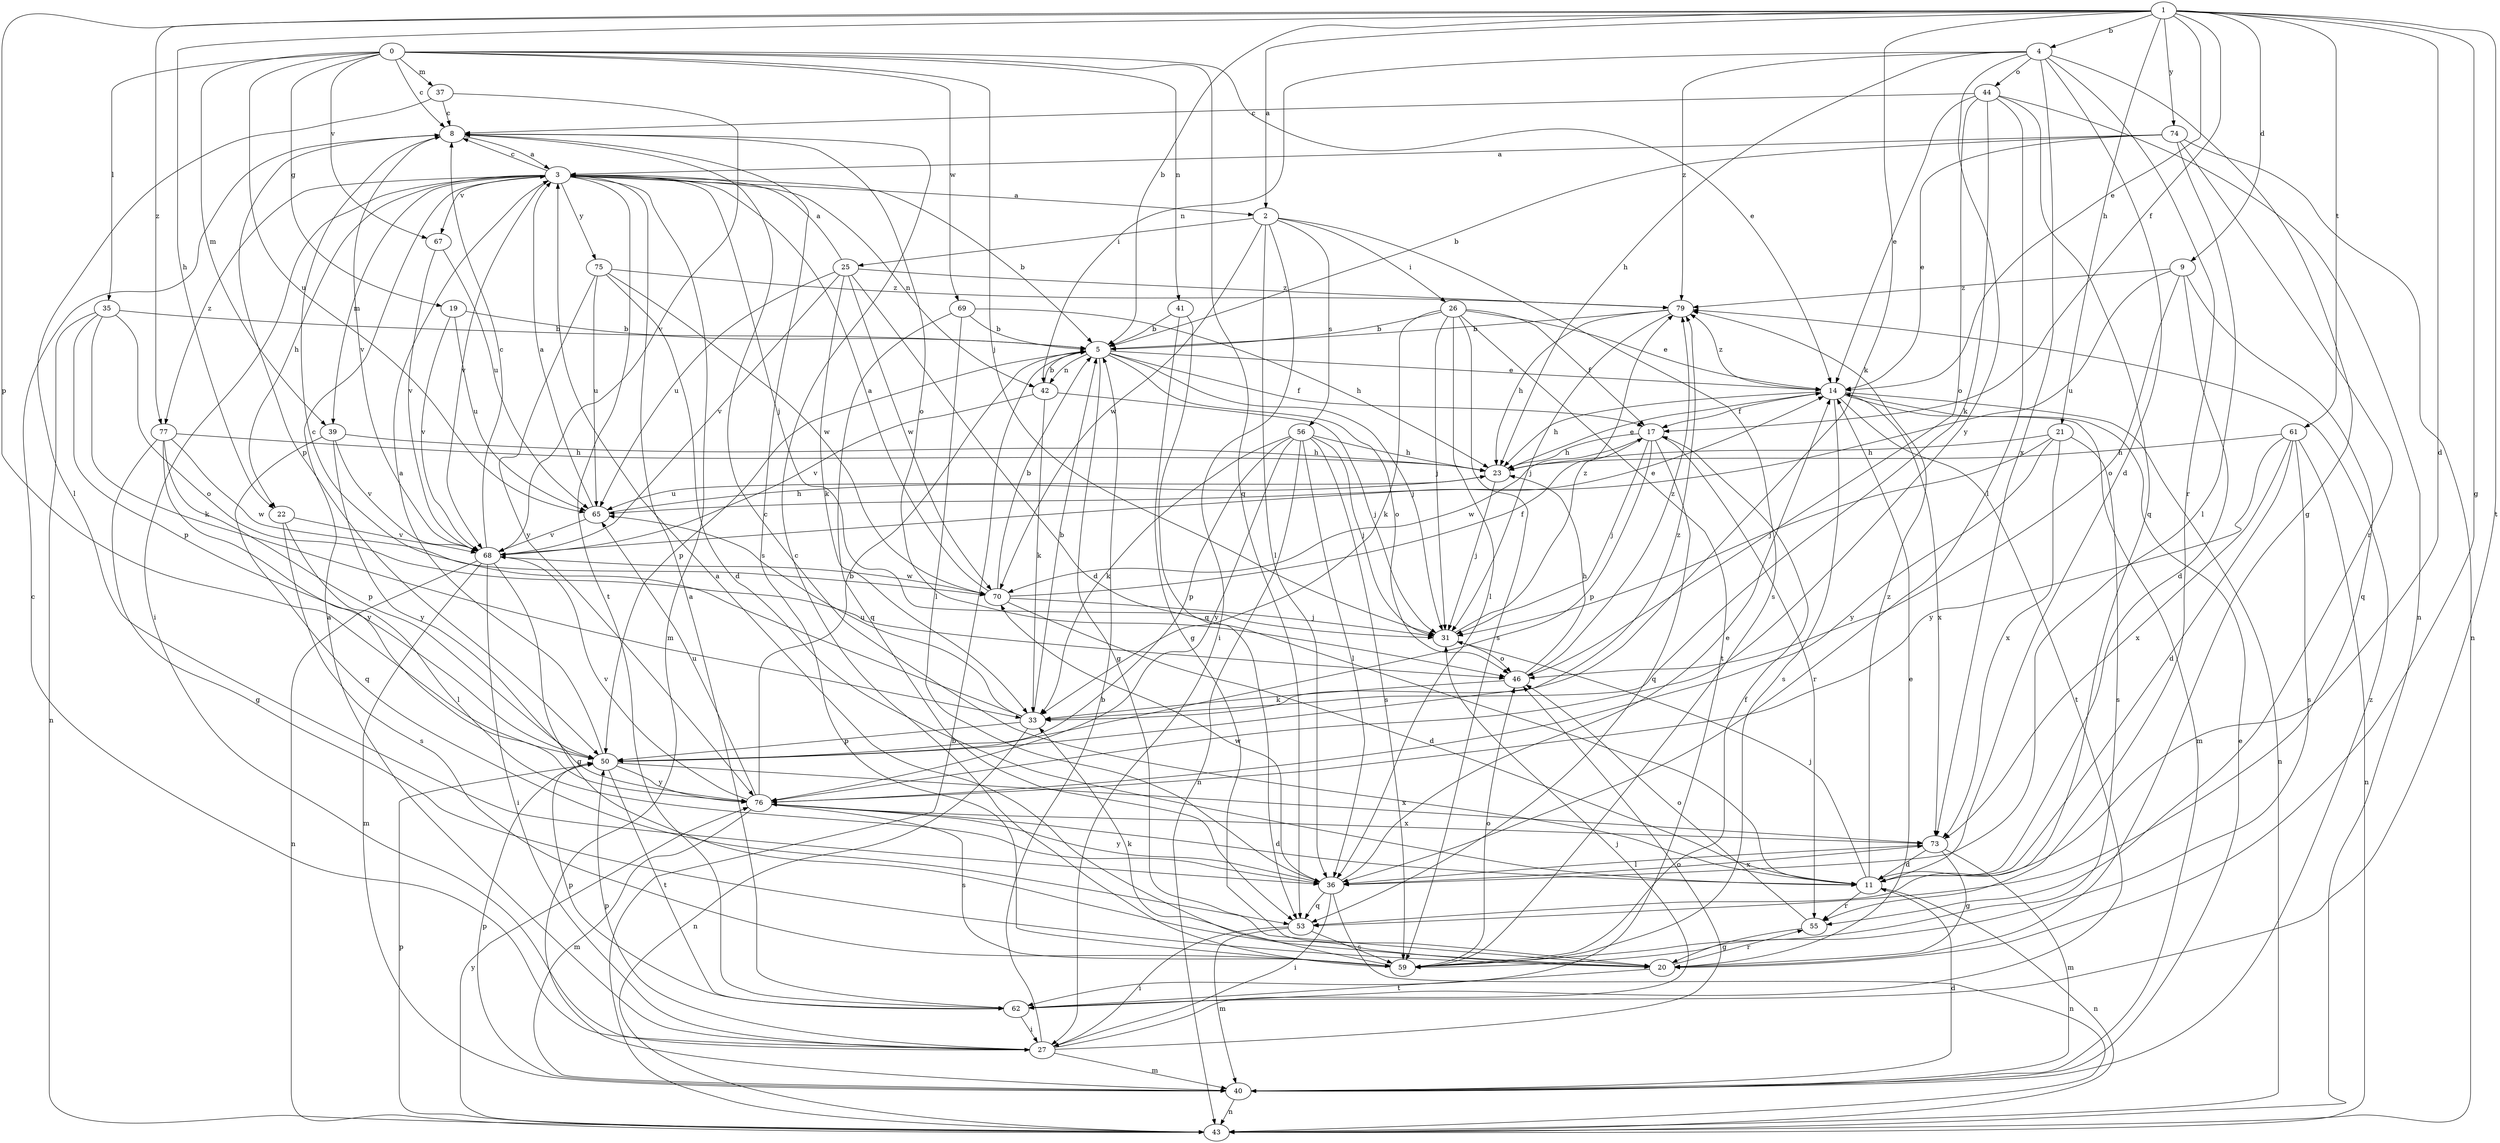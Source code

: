 strict digraph  {
0;
1;
2;
3;
4;
5;
8;
9;
11;
14;
17;
19;
20;
21;
22;
23;
25;
26;
27;
31;
33;
35;
36;
37;
39;
40;
41;
42;
43;
44;
46;
50;
53;
55;
56;
59;
61;
62;
65;
67;
68;
69;
70;
73;
74;
75;
76;
77;
79;
0 -> 8  [label=c];
0 -> 14  [label=e];
0 -> 19  [label=g];
0 -> 31  [label=j];
0 -> 35  [label=l];
0 -> 37  [label=m];
0 -> 39  [label=m];
0 -> 41  [label=n];
0 -> 53  [label=q];
0 -> 65  [label=u];
0 -> 67  [label=v];
0 -> 69  [label=w];
1 -> 2  [label=a];
1 -> 4  [label=b];
1 -> 5  [label=b];
1 -> 9  [label=d];
1 -> 11  [label=d];
1 -> 14  [label=e];
1 -> 17  [label=f];
1 -> 20  [label=g];
1 -> 21  [label=h];
1 -> 22  [label=h];
1 -> 33  [label=k];
1 -> 50  [label=p];
1 -> 61  [label=t];
1 -> 62  [label=t];
1 -> 74  [label=y];
1 -> 77  [label=z];
2 -> 25  [label=i];
2 -> 26  [label=i];
2 -> 27  [label=i];
2 -> 36  [label=l];
2 -> 56  [label=s];
2 -> 59  [label=s];
2 -> 70  [label=w];
3 -> 2  [label=a];
3 -> 5  [label=b];
3 -> 8  [label=c];
3 -> 22  [label=h];
3 -> 27  [label=i];
3 -> 31  [label=j];
3 -> 39  [label=m];
3 -> 40  [label=m];
3 -> 42  [label=n];
3 -> 62  [label=t];
3 -> 67  [label=v];
3 -> 68  [label=v];
3 -> 75  [label=y];
3 -> 77  [label=z];
4 -> 11  [label=d];
4 -> 20  [label=g];
4 -> 23  [label=h];
4 -> 42  [label=n];
4 -> 44  [label=o];
4 -> 55  [label=r];
4 -> 73  [label=x];
4 -> 76  [label=y];
4 -> 79  [label=z];
5 -> 14  [label=e];
5 -> 17  [label=f];
5 -> 20  [label=g];
5 -> 31  [label=j];
5 -> 42  [label=n];
5 -> 46  [label=o];
5 -> 50  [label=p];
8 -> 3  [label=a];
8 -> 46  [label=o];
8 -> 50  [label=p];
8 -> 59  [label=s];
8 -> 68  [label=v];
9 -> 11  [label=d];
9 -> 46  [label=o];
9 -> 53  [label=q];
9 -> 65  [label=u];
9 -> 79  [label=z];
11 -> 8  [label=c];
11 -> 31  [label=j];
11 -> 43  [label=n];
11 -> 55  [label=r];
11 -> 79  [label=z];
14 -> 17  [label=f];
14 -> 23  [label=h];
14 -> 40  [label=m];
14 -> 43  [label=n];
14 -> 59  [label=s];
14 -> 62  [label=t];
14 -> 73  [label=x];
14 -> 79  [label=z];
17 -> 23  [label=h];
17 -> 31  [label=j];
17 -> 50  [label=p];
17 -> 53  [label=q];
17 -> 55  [label=r];
17 -> 70  [label=w];
19 -> 5  [label=b];
19 -> 65  [label=u];
19 -> 68  [label=v];
20 -> 3  [label=a];
20 -> 14  [label=e];
20 -> 55  [label=r];
20 -> 62  [label=t];
21 -> 23  [label=h];
21 -> 31  [label=j];
21 -> 59  [label=s];
21 -> 73  [label=x];
21 -> 76  [label=y];
22 -> 36  [label=l];
22 -> 59  [label=s];
22 -> 68  [label=v];
23 -> 14  [label=e];
23 -> 31  [label=j];
23 -> 65  [label=u];
25 -> 3  [label=a];
25 -> 11  [label=d];
25 -> 33  [label=k];
25 -> 65  [label=u];
25 -> 68  [label=v];
25 -> 70  [label=w];
25 -> 79  [label=z];
26 -> 5  [label=b];
26 -> 14  [label=e];
26 -> 17  [label=f];
26 -> 31  [label=j];
26 -> 33  [label=k];
26 -> 36  [label=l];
26 -> 59  [label=s];
26 -> 62  [label=t];
27 -> 3  [label=a];
27 -> 5  [label=b];
27 -> 8  [label=c];
27 -> 31  [label=j];
27 -> 40  [label=m];
27 -> 46  [label=o];
27 -> 50  [label=p];
31 -> 46  [label=o];
31 -> 79  [label=z];
33 -> 5  [label=b];
33 -> 8  [label=c];
33 -> 43  [label=n];
33 -> 50  [label=p];
33 -> 65  [label=u];
35 -> 5  [label=b];
35 -> 33  [label=k];
35 -> 43  [label=n];
35 -> 46  [label=o];
35 -> 50  [label=p];
36 -> 14  [label=e];
36 -> 27  [label=i];
36 -> 43  [label=n];
36 -> 53  [label=q];
36 -> 70  [label=w];
36 -> 73  [label=x];
36 -> 76  [label=y];
37 -> 8  [label=c];
37 -> 36  [label=l];
37 -> 68  [label=v];
39 -> 23  [label=h];
39 -> 53  [label=q];
39 -> 68  [label=v];
39 -> 76  [label=y];
40 -> 11  [label=d];
40 -> 14  [label=e];
40 -> 43  [label=n];
40 -> 50  [label=p];
40 -> 79  [label=z];
41 -> 5  [label=b];
41 -> 20  [label=g];
41 -> 53  [label=q];
42 -> 5  [label=b];
42 -> 31  [label=j];
42 -> 33  [label=k];
42 -> 68  [label=v];
43 -> 5  [label=b];
43 -> 50  [label=p];
43 -> 76  [label=y];
44 -> 8  [label=c];
44 -> 14  [label=e];
44 -> 33  [label=k];
44 -> 36  [label=l];
44 -> 43  [label=n];
44 -> 46  [label=o];
44 -> 53  [label=q];
46 -> 23  [label=h];
46 -> 33  [label=k];
46 -> 79  [label=z];
50 -> 3  [label=a];
50 -> 62  [label=t];
50 -> 73  [label=x];
50 -> 76  [label=y];
50 -> 79  [label=z];
53 -> 27  [label=i];
53 -> 40  [label=m];
53 -> 59  [label=s];
55 -> 20  [label=g];
55 -> 46  [label=o];
56 -> 23  [label=h];
56 -> 31  [label=j];
56 -> 33  [label=k];
56 -> 36  [label=l];
56 -> 43  [label=n];
56 -> 50  [label=p];
56 -> 59  [label=s];
56 -> 76  [label=y];
59 -> 8  [label=c];
59 -> 17  [label=f];
59 -> 33  [label=k];
59 -> 46  [label=o];
61 -> 11  [label=d];
61 -> 23  [label=h];
61 -> 43  [label=n];
61 -> 59  [label=s];
61 -> 73  [label=x];
61 -> 76  [label=y];
62 -> 3  [label=a];
62 -> 27  [label=i];
62 -> 50  [label=p];
65 -> 3  [label=a];
65 -> 23  [label=h];
65 -> 68  [label=v];
67 -> 65  [label=u];
67 -> 68  [label=v];
68 -> 8  [label=c];
68 -> 14  [label=e];
68 -> 20  [label=g];
68 -> 27  [label=i];
68 -> 40  [label=m];
68 -> 43  [label=n];
68 -> 70  [label=w];
69 -> 5  [label=b];
69 -> 23  [label=h];
69 -> 36  [label=l];
69 -> 53  [label=q];
70 -> 3  [label=a];
70 -> 5  [label=b];
70 -> 11  [label=d];
70 -> 17  [label=f];
70 -> 31  [label=j];
73 -> 11  [label=d];
73 -> 20  [label=g];
73 -> 36  [label=l];
73 -> 40  [label=m];
74 -> 3  [label=a];
74 -> 5  [label=b];
74 -> 14  [label=e];
74 -> 36  [label=l];
74 -> 43  [label=n];
74 -> 55  [label=r];
75 -> 11  [label=d];
75 -> 65  [label=u];
75 -> 70  [label=w];
75 -> 76  [label=y];
75 -> 79  [label=z];
76 -> 5  [label=b];
76 -> 11  [label=d];
76 -> 40  [label=m];
76 -> 59  [label=s];
76 -> 65  [label=u];
76 -> 68  [label=v];
76 -> 73  [label=x];
77 -> 20  [label=g];
77 -> 23  [label=h];
77 -> 50  [label=p];
77 -> 70  [label=w];
77 -> 76  [label=y];
79 -> 5  [label=b];
79 -> 23  [label=h];
79 -> 31  [label=j];
}
